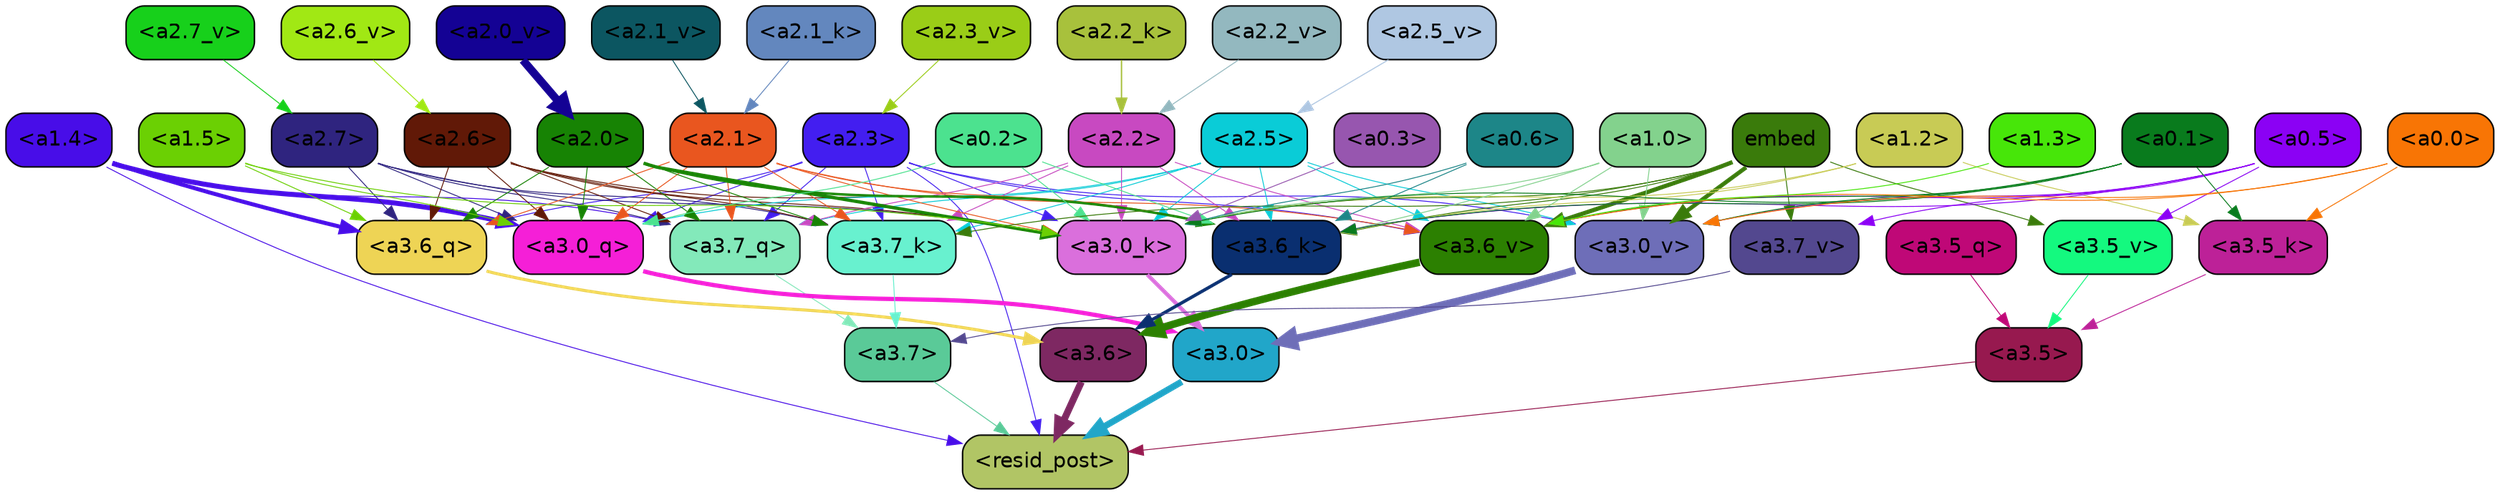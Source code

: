 strict digraph "" {
	graph [bgcolor=transparent,
		layout=dot,
		overlap=false,
		splines=true
	];
	"<a3.7>"	[color=black,
		fillcolor="#5aca98",
		fontname=Helvetica,
		shape=box,
		style="filled, rounded"];
	"<resid_post>"	[color=black,
		fillcolor="#b1c565",
		fontname=Helvetica,
		shape=box,
		style="filled, rounded"];
	"<a3.7>" -> "<resid_post>"	[color="#5aca98",
		penwidth=0.6];
	"<a3.6>"	[color=black,
		fillcolor="#7e2862",
		fontname=Helvetica,
		shape=box,
		style="filled, rounded"];
	"<a3.6>" -> "<resid_post>"	[color="#7e2862",
		penwidth=4.646730065345764];
	"<a3.5>"	[color=black,
		fillcolor="#97194f",
		fontname=Helvetica,
		shape=box,
		style="filled, rounded"];
	"<a3.5>" -> "<resid_post>"	[color="#97194f",
		penwidth=0.6];
	"<a3.0>"	[color=black,
		fillcolor="#21a6c9",
		fontname=Helvetica,
		shape=box,
		style="filled, rounded"];
	"<a3.0>" -> "<resid_post>"	[color="#21a6c9",
		penwidth=4.323132634162903];
	"<a2.3>"	[color=black,
		fillcolor="#431ef0",
		fontname=Helvetica,
		shape=box,
		style="filled, rounded"];
	"<a2.3>" -> "<resid_post>"	[color="#431ef0",
		penwidth=0.6];
	"<a3.7_q>"	[color=black,
		fillcolor="#83e9ba",
		fontname=Helvetica,
		shape=box,
		style="filled, rounded"];
	"<a2.3>" -> "<a3.7_q>"	[color="#431ef0",
		penwidth=0.6];
	"<a3.6_q>"	[color=black,
		fillcolor="#eed455",
		fontname=Helvetica,
		shape=box,
		style="filled, rounded"];
	"<a2.3>" -> "<a3.6_q>"	[color="#431ef0",
		penwidth=0.6];
	"<a3.0_q>"	[color=black,
		fillcolor="#f51fd7",
		fontname=Helvetica,
		shape=box,
		style="filled, rounded"];
	"<a2.3>" -> "<a3.0_q>"	[color="#431ef0",
		penwidth=0.6];
	"<a3.7_k>"	[color=black,
		fillcolor="#68f1cf",
		fontname=Helvetica,
		shape=box,
		style="filled, rounded"];
	"<a2.3>" -> "<a3.7_k>"	[color="#431ef0",
		penwidth=0.6];
	"<a3.0_k>"	[color=black,
		fillcolor="#da6fdc",
		fontname=Helvetica,
		shape=box,
		style="filled, rounded"];
	"<a2.3>" -> "<a3.0_k>"	[color="#431ef0",
		penwidth=0.6];
	"<a3.6_v>"	[color=black,
		fillcolor="#2c8001",
		fontname=Helvetica,
		shape=box,
		style="filled, rounded"];
	"<a2.3>" -> "<a3.6_v>"	[color="#431ef0",
		penwidth=0.6];
	"<a3.0_v>"	[color=black,
		fillcolor="#6e6eb8",
		fontname=Helvetica,
		shape=box,
		style="filled, rounded"];
	"<a2.3>" -> "<a3.0_v>"	[color="#431ef0",
		penwidth=0.6];
	"<a1.4>"	[color=black,
		fillcolor="#480de8",
		fontname=Helvetica,
		shape=box,
		style="filled, rounded"];
	"<a1.4>" -> "<resid_post>"	[color="#480de8",
		penwidth=0.6];
	"<a1.4>" -> "<a3.7_q>"	[color="#480de8",
		penwidth=0.6];
	"<a1.4>" -> "<a3.6_q>"	[color="#480de8",
		penwidth=2.700703263282776];
	"<a1.4>" -> "<a3.0_q>"	[color="#480de8",
		penwidth=3.34255850315094];
	"<a3.7_q>" -> "<a3.7>"	[color="#83e9ba",
		penwidth=0.6];
	"<a3.6_q>" -> "<a3.6>"	[color="#eed455",
		penwidth=2.03758105635643];
	"<a3.5_q>"	[color=black,
		fillcolor="#bf0877",
		fontname=Helvetica,
		shape=box,
		style="filled, rounded"];
	"<a3.5_q>" -> "<a3.5>"	[color="#bf0877",
		penwidth=0.6];
	"<a3.0_q>" -> "<a3.0>"	[color="#f51fd7",
		penwidth=2.8638100624084473];
	"<a3.7_k>" -> "<a3.7>"	[color="#68f1cf",
		penwidth=0.6];
	"<a3.6_k>"	[color=black,
		fillcolor="#0a2f70",
		fontname=Helvetica,
		shape=box,
		style="filled, rounded"];
	"<a3.6_k>" -> "<a3.6>"	[color="#0a2f70",
		penwidth=2.174198240041733];
	"<a3.5_k>"	[color=black,
		fillcolor="#bd2198",
		fontname=Helvetica,
		shape=box,
		style="filled, rounded"];
	"<a3.5_k>" -> "<a3.5>"	[color="#bd2198",
		penwidth=0.6];
	"<a3.0_k>" -> "<a3.0>"	[color="#da6fdc",
		penwidth=2.6274144649505615];
	"<a3.7_v>"	[color=black,
		fillcolor="#53488f",
		fontname=Helvetica,
		shape=box,
		style="filled, rounded"];
	"<a3.7_v>" -> "<a3.7>"	[color="#53488f",
		penwidth=0.6];
	"<a3.6_v>" -> "<a3.6>"	[color="#2c8001",
		penwidth=5.002329230308533];
	"<a3.5_v>"	[color=black,
		fillcolor="#14f97f",
		fontname=Helvetica,
		shape=box,
		style="filled, rounded"];
	"<a3.5_v>" -> "<a3.5>"	[color="#14f97f",
		penwidth=0.6];
	"<a3.0_v>" -> "<a3.0>"	[color="#6e6eb8",
		penwidth=5.188832879066467];
	"<a2.7>"	[color=black,
		fillcolor="#2f247f",
		fontname=Helvetica,
		shape=box,
		style="filled, rounded"];
	"<a2.7>" -> "<a3.7_q>"	[color="#2f247f",
		penwidth=0.6];
	"<a2.7>" -> "<a3.6_q>"	[color="#2f247f",
		penwidth=0.6];
	"<a2.7>" -> "<a3.0_q>"	[color="#2f247f",
		penwidth=0.6];
	"<a2.7>" -> "<a3.7_k>"	[color="#2f247f",
		penwidth=0.6];
	"<a2.7>" -> "<a3.0_k>"	[color="#2f247f",
		penwidth=0.6];
	"<a2.6>"	[color=black,
		fillcolor="#611907",
		fontname=Helvetica,
		shape=box,
		style="filled, rounded"];
	"<a2.6>" -> "<a3.7_q>"	[color="#611907",
		penwidth=0.6];
	"<a2.6>" -> "<a3.6_q>"	[color="#611907",
		penwidth=0.6];
	"<a2.6>" -> "<a3.0_q>"	[color="#611907",
		penwidth=0.6];
	"<a2.6>" -> "<a3.7_k>"	[color="#611907",
		penwidth=0.6];
	"<a2.6>" -> "<a3.6_k>"	[color="#611907",
		penwidth=0.6];
	"<a2.6>" -> "<a3.0_k>"	[color="#611907",
		penwidth=0.6];
	"<a2.5>"	[color=black,
		fillcolor="#0accd7",
		fontname=Helvetica,
		shape=box,
		style="filled, rounded"];
	"<a2.5>" -> "<a3.7_q>"	[color="#0accd7",
		penwidth=0.6];
	"<a2.5>" -> "<a3.0_q>"	[color="#0accd7",
		penwidth=0.6];
	"<a2.5>" -> "<a3.7_k>"	[color="#0accd7",
		penwidth=0.6];
	"<a2.5>" -> "<a3.6_k>"	[color="#0accd7",
		penwidth=0.6];
	"<a2.5>" -> "<a3.0_k>"	[color="#0accd7",
		penwidth=0.6];
	"<a2.5>" -> "<a3.6_v>"	[color="#0accd7",
		penwidth=0.6];
	"<a2.5>" -> "<a3.0_v>"	[color="#0accd7",
		penwidth=0.6];
	"<a2.2>"	[color=black,
		fillcolor="#c849c1",
		fontname=Helvetica,
		shape=box,
		style="filled, rounded"];
	"<a2.2>" -> "<a3.7_q>"	[color="#c849c1",
		penwidth=0.6];
	"<a2.2>" -> "<a3.7_k>"	[color="#c849c1",
		penwidth=0.6];
	"<a2.2>" -> "<a3.6_k>"	[color="#c849c1",
		penwidth=0.6];
	"<a2.2>" -> "<a3.0_k>"	[color="#c849c1",
		penwidth=0.6];
	"<a2.2>" -> "<a3.6_v>"	[color="#c849c1",
		penwidth=0.6];
	"<a2.1>"	[color=black,
		fillcolor="#e9561f",
		fontname=Helvetica,
		shape=box,
		style="filled, rounded"];
	"<a2.1>" -> "<a3.7_q>"	[color="#e9561f",
		penwidth=0.6];
	"<a2.1>" -> "<a3.6_q>"	[color="#e9561f",
		penwidth=0.6];
	"<a2.1>" -> "<a3.0_q>"	[color="#e9561f",
		penwidth=0.6];
	"<a2.1>" -> "<a3.7_k>"	[color="#e9561f",
		penwidth=0.6];
	"<a2.1>" -> "<a3.6_k>"	[color="#e9561f",
		penwidth=0.6];
	"<a2.1>" -> "<a3.0_k>"	[color="#e9561f",
		penwidth=0.6];
	"<a2.1>" -> "<a3.6_v>"	[color="#e9561f",
		penwidth=0.6];
	"<a2.0>"	[color=black,
		fillcolor="#178304",
		fontname=Helvetica,
		shape=box,
		style="filled, rounded"];
	"<a2.0>" -> "<a3.7_q>"	[color="#178304",
		penwidth=0.6];
	"<a2.0>" -> "<a3.6_q>"	[color="#178304",
		penwidth=0.6];
	"<a2.0>" -> "<a3.0_q>"	[color="#178304",
		penwidth=0.6];
	"<a2.0>" -> "<a3.7_k>"	[color="#178304",
		penwidth=0.6];
	"<a2.0>" -> "<a3.6_k>"	[color="#178304",
		penwidth=1.6454488784074783];
	"<a2.0>" -> "<a3.0_k>"	[color="#178304",
		penwidth=2.2218968719244003];
	"<a1.5>"	[color=black,
		fillcolor="#6bd003",
		fontname=Helvetica,
		shape=box,
		style="filled, rounded"];
	"<a1.5>" -> "<a3.6_q>"	[color="#6bd003",
		penwidth=0.6];
	"<a1.5>" -> "<a3.0_q>"	[color="#6bd003",
		penwidth=0.6];
	"<a1.5>" -> "<a3.0_k>"	[color="#6bd003",
		penwidth=0.6];
	"<a0.2>"	[color=black,
		fillcolor="#4ce28f",
		fontname=Helvetica,
		shape=box,
		style="filled, rounded"];
	"<a0.2>" -> "<a3.0_q>"	[color="#4ce28f",
		penwidth=0.6];
	"<a0.2>" -> "<a3.6_k>"	[color="#4ce28f",
		penwidth=0.6];
	"<a0.2>" -> "<a3.0_k>"	[color="#4ce28f",
		penwidth=0.6];
	embed	[color=black,
		fillcolor="#3a7b0b",
		fontname=Helvetica,
		shape=box,
		style="filled, rounded"];
	embed -> "<a3.7_k>"	[color="#3a7b0b",
		penwidth=0.6];
	embed -> "<a3.6_k>"	[color="#3a7b0b",
		penwidth=0.6];
	embed -> "<a3.0_k>"	[color="#3a7b0b",
		penwidth=0.6];
	embed -> "<a3.7_v>"	[color="#3a7b0b",
		penwidth=0.6];
	embed -> "<a3.6_v>"	[color="#3a7b0b",
		penwidth=2.8301228284835815];
	embed -> "<a3.5_v>"	[color="#3a7b0b",
		penwidth=0.6];
	embed -> "<a3.0_v>"	[color="#3a7b0b",
		penwidth=2.7660785913467407];
	"<a1.2>"	[color=black,
		fillcolor="#c8cb55",
		fontname=Helvetica,
		shape=box,
		style="filled, rounded"];
	"<a1.2>" -> "<a3.6_k>"	[color="#c8cb55",
		penwidth=0.6];
	"<a1.2>" -> "<a3.5_k>"	[color="#c8cb55",
		penwidth=0.6];
	"<a1.2>" -> "<a3.0_k>"	[color="#c8cb55",
		penwidth=0.6];
	"<a1.0>"	[color=black,
		fillcolor="#83d28d",
		fontname=Helvetica,
		shape=box,
		style="filled, rounded"];
	"<a1.0>" -> "<a3.6_k>"	[color="#83d28d",
		penwidth=0.6];
	"<a1.0>" -> "<a3.0_k>"	[color="#83d28d",
		penwidth=0.6];
	"<a1.0>" -> "<a3.6_v>"	[color="#83d28d",
		penwidth=0.6];
	"<a1.0>" -> "<a3.0_v>"	[color="#83d28d",
		penwidth=0.6];
	"<a0.6>"	[color=black,
		fillcolor="#1d8688",
		fontname=Helvetica,
		shape=box,
		style="filled, rounded"];
	"<a0.6>" -> "<a3.6_k>"	[color="#1d8688",
		penwidth=0.6];
	"<a0.6>" -> "<a3.0_k>"	[color="#1d8688",
		penwidth=0.6];
	"<a0.5>"	[color=black,
		fillcolor="#8b01f4",
		fontname=Helvetica,
		shape=box,
		style="filled, rounded"];
	"<a0.5>" -> "<a3.6_k>"	[color="#8b01f4",
		penwidth=0.6];
	"<a0.5>" -> "<a3.7_v>"	[color="#8b01f4",
		penwidth=0.6];
	"<a0.5>" -> "<a3.6_v>"	[color="#8b01f4",
		penwidth=0.6];
	"<a0.5>" -> "<a3.5_v>"	[color="#8b01f4",
		penwidth=0.6];
	"<a0.5>" -> "<a3.0_v>"	[color="#8b01f4",
		penwidth=0.6124261617660522];
	"<a0.1>"	[color=black,
		fillcolor="#097b1d",
		fontname=Helvetica,
		shape=box,
		style="filled, rounded"];
	"<a0.1>" -> "<a3.6_k>"	[color="#097b1d",
		penwidth=0.6];
	"<a0.1>" -> "<a3.5_k>"	[color="#097b1d",
		penwidth=0.6];
	"<a0.1>" -> "<a3.0_k>"	[color="#097b1d",
		penwidth=0.6];
	"<a0.1>" -> "<a3.6_v>"	[color="#097b1d",
		penwidth=0.6];
	"<a0.1>" -> "<a3.0_v>"	[color="#097b1d",
		penwidth=0.6];
	"<a0.0>"	[color=black,
		fillcolor="#f87505",
		fontname=Helvetica,
		shape=box,
		style="filled, rounded"];
	"<a0.0>" -> "<a3.5_k>"	[color="#f87505",
		penwidth=0.6];
	"<a0.0>" -> "<a3.6_v>"	[color="#f87505",
		penwidth=0.6];
	"<a0.0>" -> "<a3.0_v>"	[color="#f87505",
		penwidth=0.6];
	"<a0.3>"	[color=black,
		fillcolor="#9756af",
		fontname=Helvetica,
		shape=box,
		style="filled, rounded"];
	"<a0.3>" -> "<a3.0_k>"	[color="#9756af",
		penwidth=0.6];
	"<a1.3>"	[color=black,
		fillcolor="#47e609",
		fontname=Helvetica,
		shape=box,
		style="filled, rounded"];
	"<a1.3>" -> "<a3.6_v>"	[color="#47e609",
		penwidth=0.6];
	"<a2.2_k>"	[color=black,
		fillcolor="#a8c13c",
		fontname=Helvetica,
		shape=box,
		style="filled, rounded"];
	"<a2.2_k>" -> "<a2.2>"	[color="#a8c13c",
		penwidth=0.9331893920898438];
	"<a2.1_k>"	[color=black,
		fillcolor="#6387be",
		fontname=Helvetica,
		shape=box,
		style="filled, rounded"];
	"<a2.1_k>" -> "<a2.1>"	[color="#6387be",
		penwidth=0.6];
	"<a2.7_v>"	[color=black,
		fillcolor="#17d01b",
		fontname=Helvetica,
		shape=box,
		style="filled, rounded"];
	"<a2.7_v>" -> "<a2.7>"	[color="#17d01b",
		penwidth=0.6];
	"<a2.6_v>"	[color=black,
		fillcolor="#a1e814",
		fontname=Helvetica,
		shape=box,
		style="filled, rounded"];
	"<a2.6_v>" -> "<a2.6>"	[color="#a1e814",
		penwidth=0.6];
	"<a2.5_v>"	[color=black,
		fillcolor="#afc7e2",
		fontname=Helvetica,
		shape=box,
		style="filled, rounded"];
	"<a2.5_v>" -> "<a2.5>"	[color="#afc7e2",
		penwidth=0.6657319068908691];
	"<a2.3_v>"	[color=black,
		fillcolor="#9acd17",
		fontname=Helvetica,
		shape=box,
		style="filled, rounded"];
	"<a2.3_v>" -> "<a2.3>"	[color="#9acd17",
		penwidth=0.6];
	"<a2.2_v>"	[color=black,
		fillcolor="#93b8bf",
		fontname=Helvetica,
		shape=box,
		style="filled, rounded"];
	"<a2.2_v>" -> "<a2.2>"	[color="#93b8bf",
		penwidth=0.6];
	"<a2.1_v>"	[color=black,
		fillcolor="#0c5661",
		fontname=Helvetica,
		shape=box,
		style="filled, rounded"];
	"<a2.1_v>" -> "<a2.1>"	[color="#0c5661",
		penwidth=0.6];
	"<a2.0_v>"	[color=black,
		fillcolor="#140294",
		fontname=Helvetica,
		shape=box,
		style="filled, rounded"];
	"<a2.0_v>" -> "<a2.0>"	[color="#140294",
		penwidth=5.380099236965179];
}
